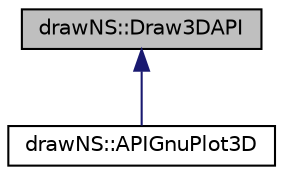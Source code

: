 digraph "drawNS::Draw3DAPI"
{
 // LATEX_PDF_SIZE
  edge [fontname="Helvetica",fontsize="10",labelfontname="Helvetica",labelfontsize="10"];
  node [fontname="Helvetica",fontsize="10",shape=record];
  Node1 [label="drawNS::Draw3DAPI",height=0.2,width=0.4,color="black", fillcolor="grey75", style="filled", fontcolor="black",tooltip="Abstract interface for drawing class Abstract class used as interface for 3D drawing class implementa..."];
  Node1 -> Node2 [dir="back",color="midnightblue",fontsize="10",style="solid",fontname="Helvetica"];
  Node2 [label="drawNS::APIGnuPlot3D",height=0.2,width=0.4,color="black", fillcolor="white", style="filled",URL="$classdraw_n_s_1_1_a_p_i_gnu_plot3_d.html",tooltip="Implementation drawing 3D class using gnuplot Class implements proxy between gnuplot and C++ code."];
}
